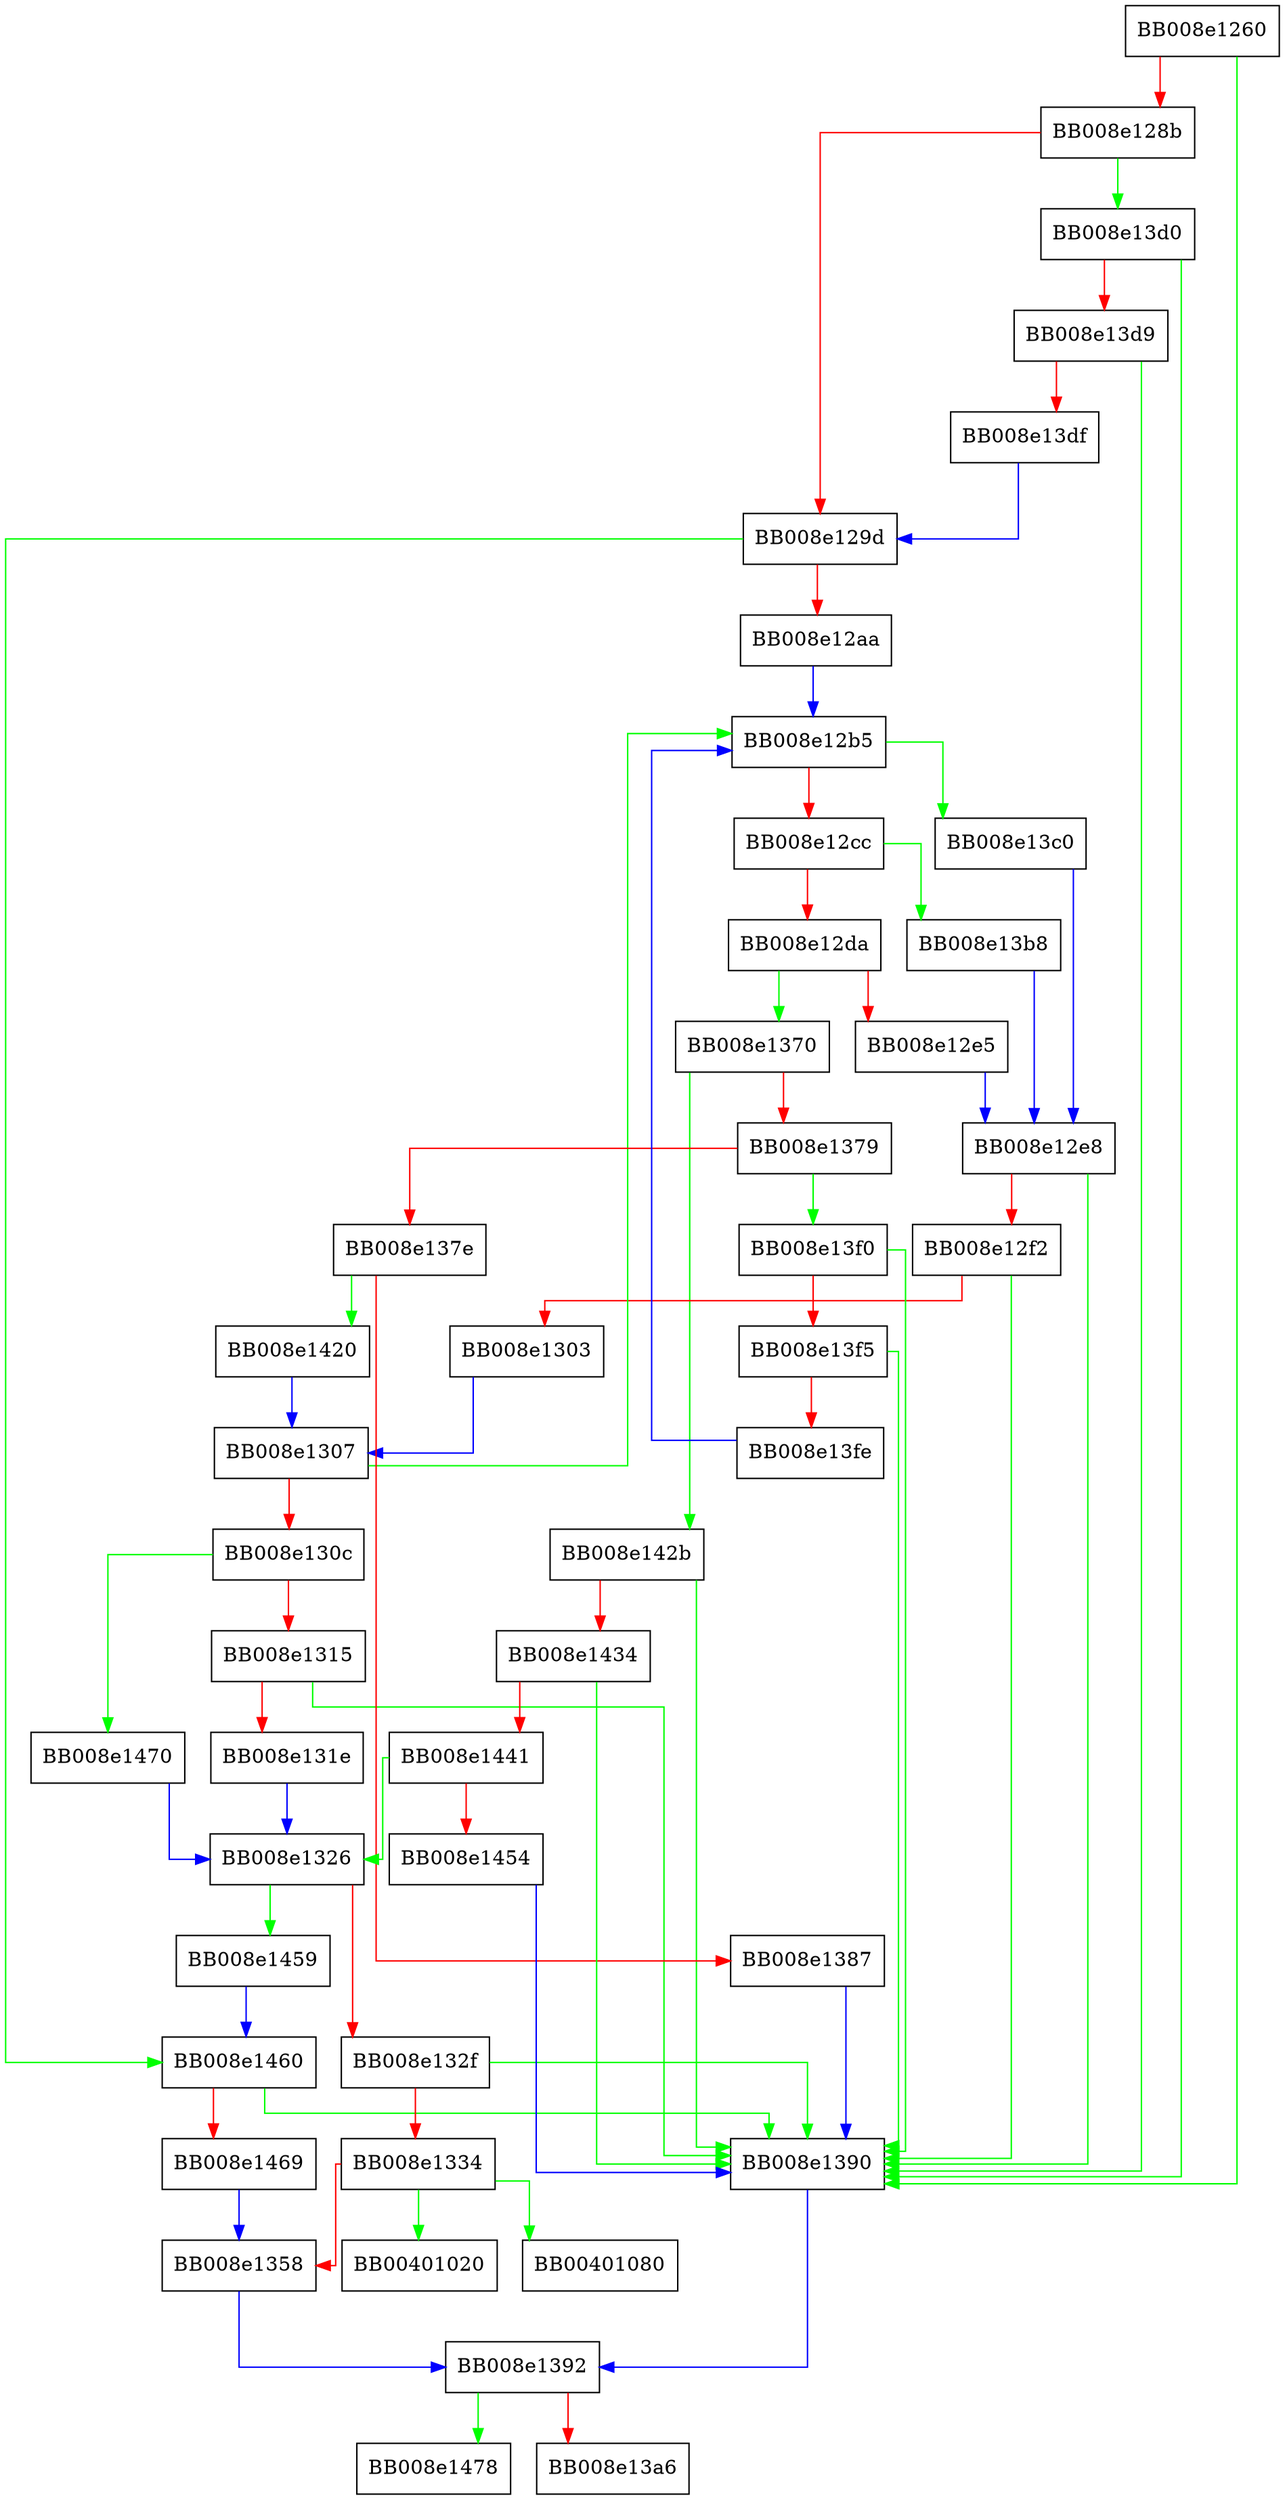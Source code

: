 digraph inet_pton6 {
  node [shape="box"];
  graph [splines=ortho];
  BB008e1260 -> BB008e1390 [color="green"];
  BB008e1260 -> BB008e128b [color="red"];
  BB008e128b -> BB008e13d0 [color="green"];
  BB008e128b -> BB008e129d [color="red"];
  BB008e129d -> BB008e1460 [color="green"];
  BB008e129d -> BB008e12aa [color="red"];
  BB008e12aa -> BB008e12b5 [color="blue"];
  BB008e12b5 -> BB008e13c0 [color="green"];
  BB008e12b5 -> BB008e12cc [color="red"];
  BB008e12cc -> BB008e13b8 [color="green"];
  BB008e12cc -> BB008e12da [color="red"];
  BB008e12da -> BB008e1370 [color="green"];
  BB008e12da -> BB008e12e5 [color="red"];
  BB008e12e5 -> BB008e12e8 [color="blue"];
  BB008e12e8 -> BB008e1390 [color="green"];
  BB008e12e8 -> BB008e12f2 [color="red"];
  BB008e12f2 -> BB008e1390 [color="green"];
  BB008e12f2 -> BB008e1303 [color="red"];
  BB008e1303 -> BB008e1307 [color="blue"];
  BB008e1307 -> BB008e12b5 [color="green"];
  BB008e1307 -> BB008e130c [color="red"];
  BB008e130c -> BB008e1470 [color="green"];
  BB008e130c -> BB008e1315 [color="red"];
  BB008e1315 -> BB008e1390 [color="green"];
  BB008e1315 -> BB008e131e [color="red"];
  BB008e131e -> BB008e1326 [color="blue"];
  BB008e1326 -> BB008e1459 [color="green"];
  BB008e1326 -> BB008e132f [color="red"];
  BB008e132f -> BB008e1390 [color="green"];
  BB008e132f -> BB008e1334 [color="red"];
  BB008e1334 -> BB00401020 [color="green"];
  BB008e1334 -> BB00401080 [color="green"];
  BB008e1334 -> BB008e1358 [color="red"];
  BB008e1358 -> BB008e1392 [color="blue"];
  BB008e1370 -> BB008e142b [color="green"];
  BB008e1370 -> BB008e1379 [color="red"];
  BB008e1379 -> BB008e13f0 [color="green"];
  BB008e1379 -> BB008e137e [color="red"];
  BB008e137e -> BB008e1420 [color="green"];
  BB008e137e -> BB008e1387 [color="red"];
  BB008e1387 -> BB008e1390 [color="blue"];
  BB008e1390 -> BB008e1392 [color="blue"];
  BB008e1392 -> BB008e1478 [color="green"];
  BB008e1392 -> BB008e13a6 [color="red"];
  BB008e13b8 -> BB008e12e8 [color="blue"];
  BB008e13c0 -> BB008e12e8 [color="blue"];
  BB008e13d0 -> BB008e1390 [color="green"];
  BB008e13d0 -> BB008e13d9 [color="red"];
  BB008e13d9 -> BB008e1390 [color="green"];
  BB008e13d9 -> BB008e13df [color="red"];
  BB008e13df -> BB008e129d [color="blue"];
  BB008e13f0 -> BB008e1390 [color="green"];
  BB008e13f0 -> BB008e13f5 [color="red"];
  BB008e13f5 -> BB008e1390 [color="green"];
  BB008e13f5 -> BB008e13fe [color="red"];
  BB008e13fe -> BB008e12b5 [color="blue"];
  BB008e1420 -> BB008e1307 [color="blue"];
  BB008e142b -> BB008e1390 [color="green"];
  BB008e142b -> BB008e1434 [color="red"];
  BB008e1434 -> BB008e1390 [color="green"];
  BB008e1434 -> BB008e1441 [color="red"];
  BB008e1441 -> BB008e1326 [color="green"];
  BB008e1441 -> BB008e1454 [color="red"];
  BB008e1454 -> BB008e1390 [color="blue"];
  BB008e1459 -> BB008e1460 [color="blue"];
  BB008e1460 -> BB008e1390 [color="green"];
  BB008e1460 -> BB008e1469 [color="red"];
  BB008e1469 -> BB008e1358 [color="blue"];
  BB008e1470 -> BB008e1326 [color="blue"];
}
